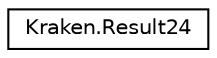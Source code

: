digraph "Graphical Class Hierarchy"
{
 // LATEX_PDF_SIZE
  edge [fontname="Helvetica",fontsize="10",labelfontname="Helvetica",labelfontsize="10"];
  node [fontname="Helvetica",fontsize="10",shape=record];
  rankdir="LR";
  Node0 [label="Kraken.Result24",height=0.2,width=0.4,color="black", fillcolor="white", style="filled",URL="$class_kraken_1_1_result24.html",tooltip=" "];
}
